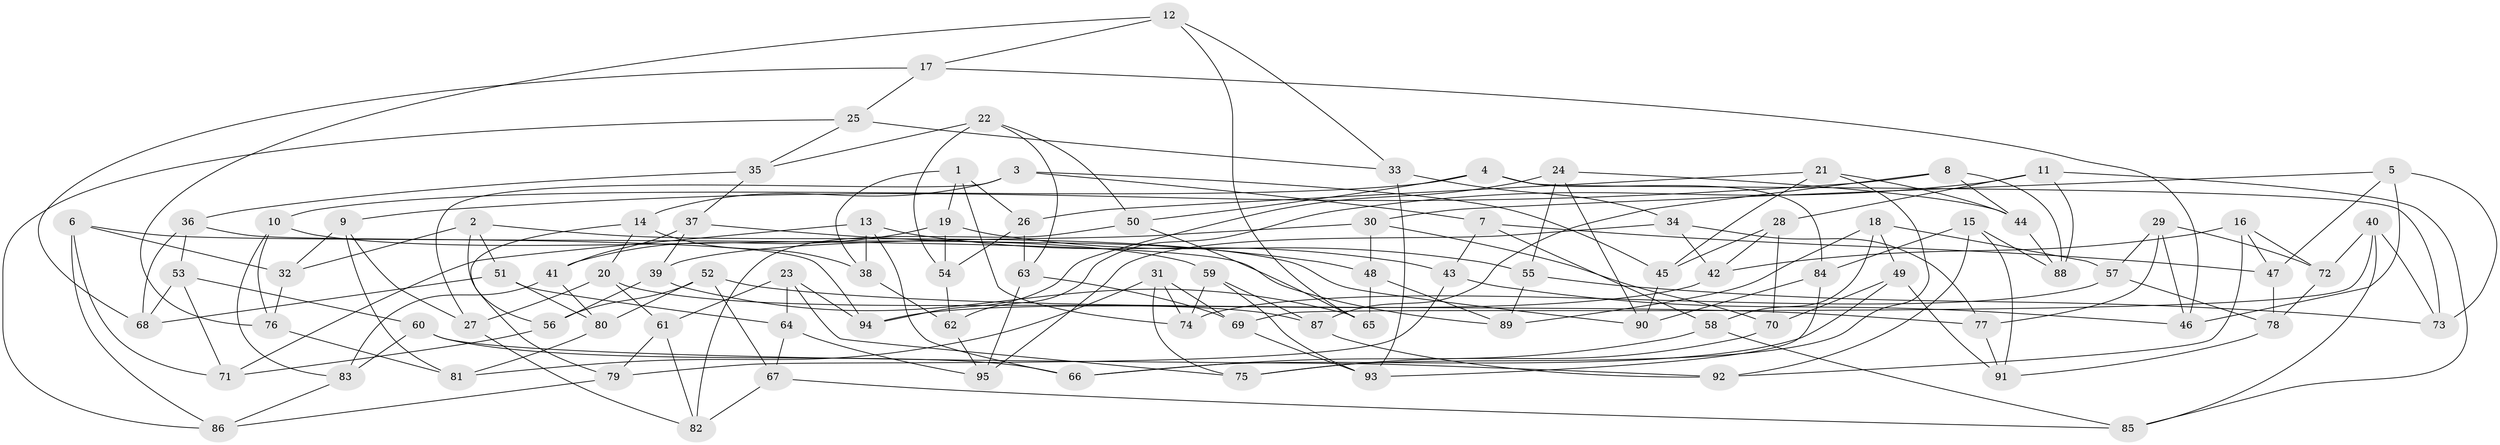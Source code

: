 // Generated by graph-tools (version 1.1) at 2025/16/03/09/25 04:16:28]
// undirected, 95 vertices, 190 edges
graph export_dot {
graph [start="1"]
  node [color=gray90,style=filled];
  1;
  2;
  3;
  4;
  5;
  6;
  7;
  8;
  9;
  10;
  11;
  12;
  13;
  14;
  15;
  16;
  17;
  18;
  19;
  20;
  21;
  22;
  23;
  24;
  25;
  26;
  27;
  28;
  29;
  30;
  31;
  32;
  33;
  34;
  35;
  36;
  37;
  38;
  39;
  40;
  41;
  42;
  43;
  44;
  45;
  46;
  47;
  48;
  49;
  50;
  51;
  52;
  53;
  54;
  55;
  56;
  57;
  58;
  59;
  60;
  61;
  62;
  63;
  64;
  65;
  66;
  67;
  68;
  69;
  70;
  71;
  72;
  73;
  74;
  75;
  76;
  77;
  78;
  79;
  80;
  81;
  82;
  83;
  84;
  85;
  86;
  87;
  88;
  89;
  90;
  91;
  92;
  93;
  94;
  95;
  1 -- 38;
  1 -- 26;
  1 -- 19;
  1 -- 74;
  2 -- 56;
  2 -- 32;
  2 -- 51;
  2 -- 90;
  3 -- 7;
  3 -- 14;
  3 -- 45;
  3 -- 27;
  4 -- 10;
  4 -- 73;
  4 -- 50;
  4 -- 84;
  5 -- 73;
  5 -- 30;
  5 -- 46;
  5 -- 47;
  6 -- 86;
  6 -- 32;
  6 -- 71;
  6 -- 89;
  7 -- 47;
  7 -- 43;
  7 -- 58;
  8 -- 9;
  8 -- 88;
  8 -- 87;
  8 -- 44;
  9 -- 81;
  9 -- 32;
  9 -- 27;
  10 -- 83;
  10 -- 59;
  10 -- 76;
  11 -- 62;
  11 -- 85;
  11 -- 88;
  11 -- 28;
  12 -- 33;
  12 -- 17;
  12 -- 76;
  12 -- 65;
  13 -- 71;
  13 -- 43;
  13 -- 66;
  13 -- 38;
  14 -- 20;
  14 -- 38;
  14 -- 79;
  15 -- 91;
  15 -- 84;
  15 -- 88;
  15 -- 92;
  16 -- 47;
  16 -- 72;
  16 -- 42;
  16 -- 92;
  17 -- 68;
  17 -- 25;
  17 -- 46;
  18 -- 49;
  18 -- 89;
  18 -- 58;
  18 -- 57;
  19 -- 55;
  19 -- 54;
  19 -- 41;
  20 -- 61;
  20 -- 27;
  20 -- 87;
  21 -- 44;
  21 -- 45;
  21 -- 26;
  21 -- 75;
  22 -- 50;
  22 -- 63;
  22 -- 54;
  22 -- 35;
  23 -- 94;
  23 -- 61;
  23 -- 75;
  23 -- 64;
  24 -- 94;
  24 -- 55;
  24 -- 90;
  24 -- 44;
  25 -- 35;
  25 -- 33;
  25 -- 86;
  26 -- 54;
  26 -- 63;
  27 -- 82;
  28 -- 70;
  28 -- 45;
  28 -- 42;
  29 -- 72;
  29 -- 57;
  29 -- 46;
  29 -- 77;
  30 -- 70;
  30 -- 48;
  30 -- 39;
  31 -- 75;
  31 -- 74;
  31 -- 81;
  31 -- 69;
  32 -- 76;
  33 -- 34;
  33 -- 93;
  34 -- 95;
  34 -- 42;
  34 -- 77;
  35 -- 36;
  35 -- 37;
  36 -- 53;
  36 -- 94;
  36 -- 68;
  37 -- 41;
  37 -- 39;
  37 -- 48;
  38 -- 62;
  39 -- 65;
  39 -- 56;
  40 -- 85;
  40 -- 72;
  40 -- 73;
  40 -- 69;
  41 -- 80;
  41 -- 83;
  42 -- 94;
  43 -- 79;
  43 -- 46;
  44 -- 88;
  45 -- 90;
  47 -- 78;
  48 -- 65;
  48 -- 89;
  49 -- 66;
  49 -- 70;
  49 -- 91;
  50 -- 82;
  50 -- 65;
  51 -- 68;
  51 -- 64;
  51 -- 80;
  52 -- 80;
  52 -- 77;
  52 -- 56;
  52 -- 67;
  53 -- 71;
  53 -- 68;
  53 -- 60;
  54 -- 62;
  55 -- 73;
  55 -- 89;
  56 -- 71;
  57 -- 78;
  57 -- 74;
  58 -- 85;
  58 -- 66;
  59 -- 93;
  59 -- 74;
  59 -- 87;
  60 -- 92;
  60 -- 66;
  60 -- 83;
  61 -- 79;
  61 -- 82;
  62 -- 95;
  63 -- 69;
  63 -- 95;
  64 -- 67;
  64 -- 95;
  67 -- 82;
  67 -- 85;
  69 -- 93;
  70 -- 75;
  72 -- 78;
  76 -- 81;
  77 -- 91;
  78 -- 91;
  79 -- 86;
  80 -- 81;
  83 -- 86;
  84 -- 93;
  84 -- 90;
  87 -- 92;
}
